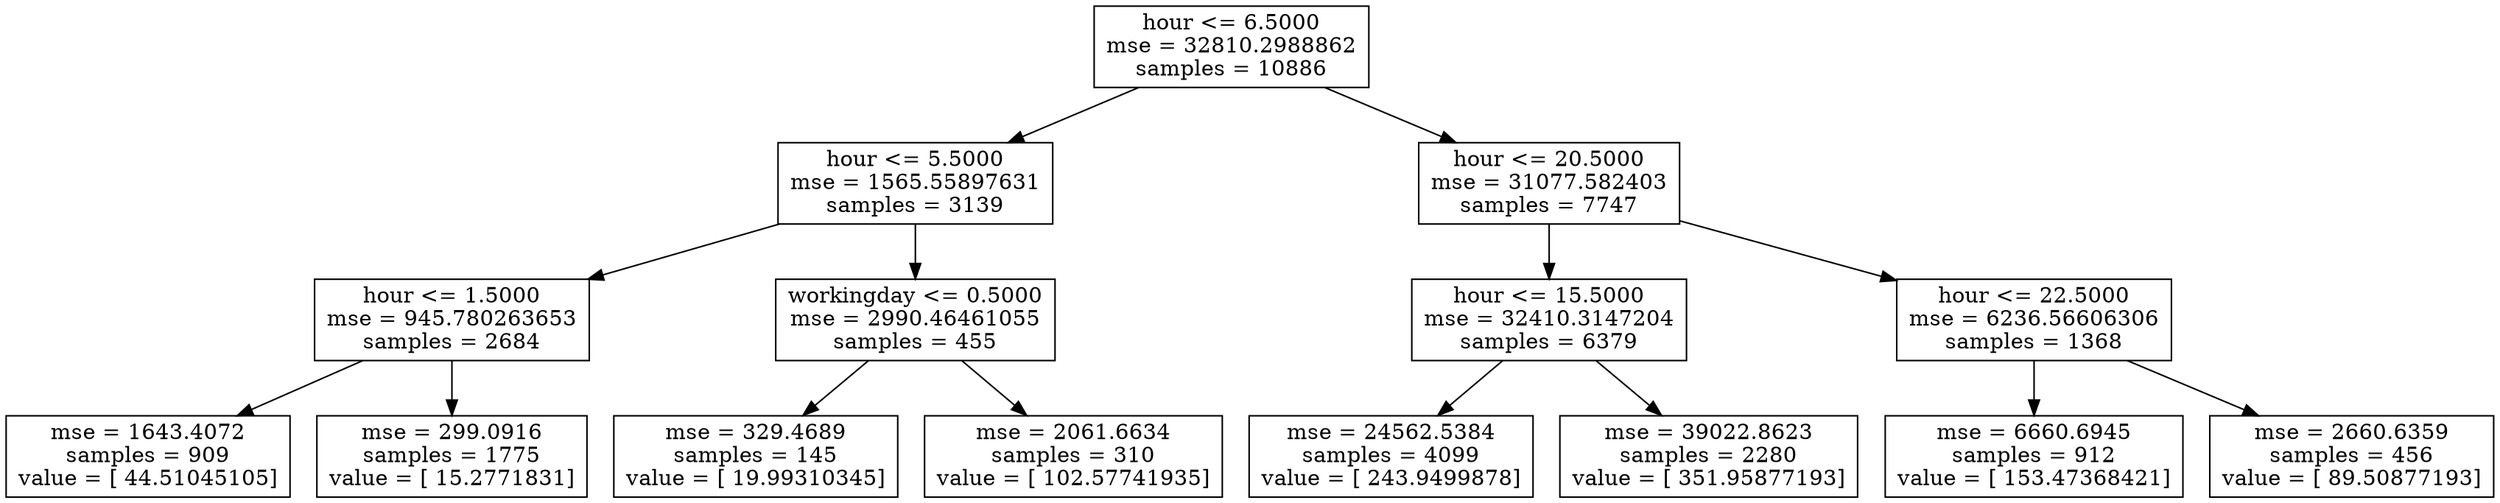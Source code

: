 digraph Tree {
0 [label="hour <= 6.5000\nmse = 32810.2988862\nsamples = 10886", shape="box"] ;
1 [label="hour <= 5.5000\nmse = 1565.55897631\nsamples = 3139", shape="box"] ;
0 -> 1 ;
2 [label="hour <= 1.5000\nmse = 945.780263653\nsamples = 2684", shape="box"] ;
1 -> 2 ;
3 [label="mse = 1643.4072\nsamples = 909\nvalue = [ 44.51045105]", shape="box"] ;
2 -> 3 ;
4 [label="mse = 299.0916\nsamples = 1775\nvalue = [ 15.2771831]", shape="box"] ;
2 -> 4 ;
5 [label="workingday <= 0.5000\nmse = 2990.46461055\nsamples = 455", shape="box"] ;
1 -> 5 ;
6 [label="mse = 329.4689\nsamples = 145\nvalue = [ 19.99310345]", shape="box"] ;
5 -> 6 ;
7 [label="mse = 2061.6634\nsamples = 310\nvalue = [ 102.57741935]", shape="box"] ;
5 -> 7 ;
8 [label="hour <= 20.5000\nmse = 31077.582403\nsamples = 7747", shape="box"] ;
0 -> 8 ;
9 [label="hour <= 15.5000\nmse = 32410.3147204\nsamples = 6379", shape="box"] ;
8 -> 9 ;
10 [label="mse = 24562.5384\nsamples = 4099\nvalue = [ 243.9499878]", shape="box"] ;
9 -> 10 ;
11 [label="mse = 39022.8623\nsamples = 2280\nvalue = [ 351.95877193]", shape="box"] ;
9 -> 11 ;
12 [label="hour <= 22.5000\nmse = 6236.56606306\nsamples = 1368", shape="box"] ;
8 -> 12 ;
13 [label="mse = 6660.6945\nsamples = 912\nvalue = [ 153.47368421]", shape="box"] ;
12 -> 13 ;
14 [label="mse = 2660.6359\nsamples = 456\nvalue = [ 89.50877193]", shape="box"] ;
12 -> 14 ;
}